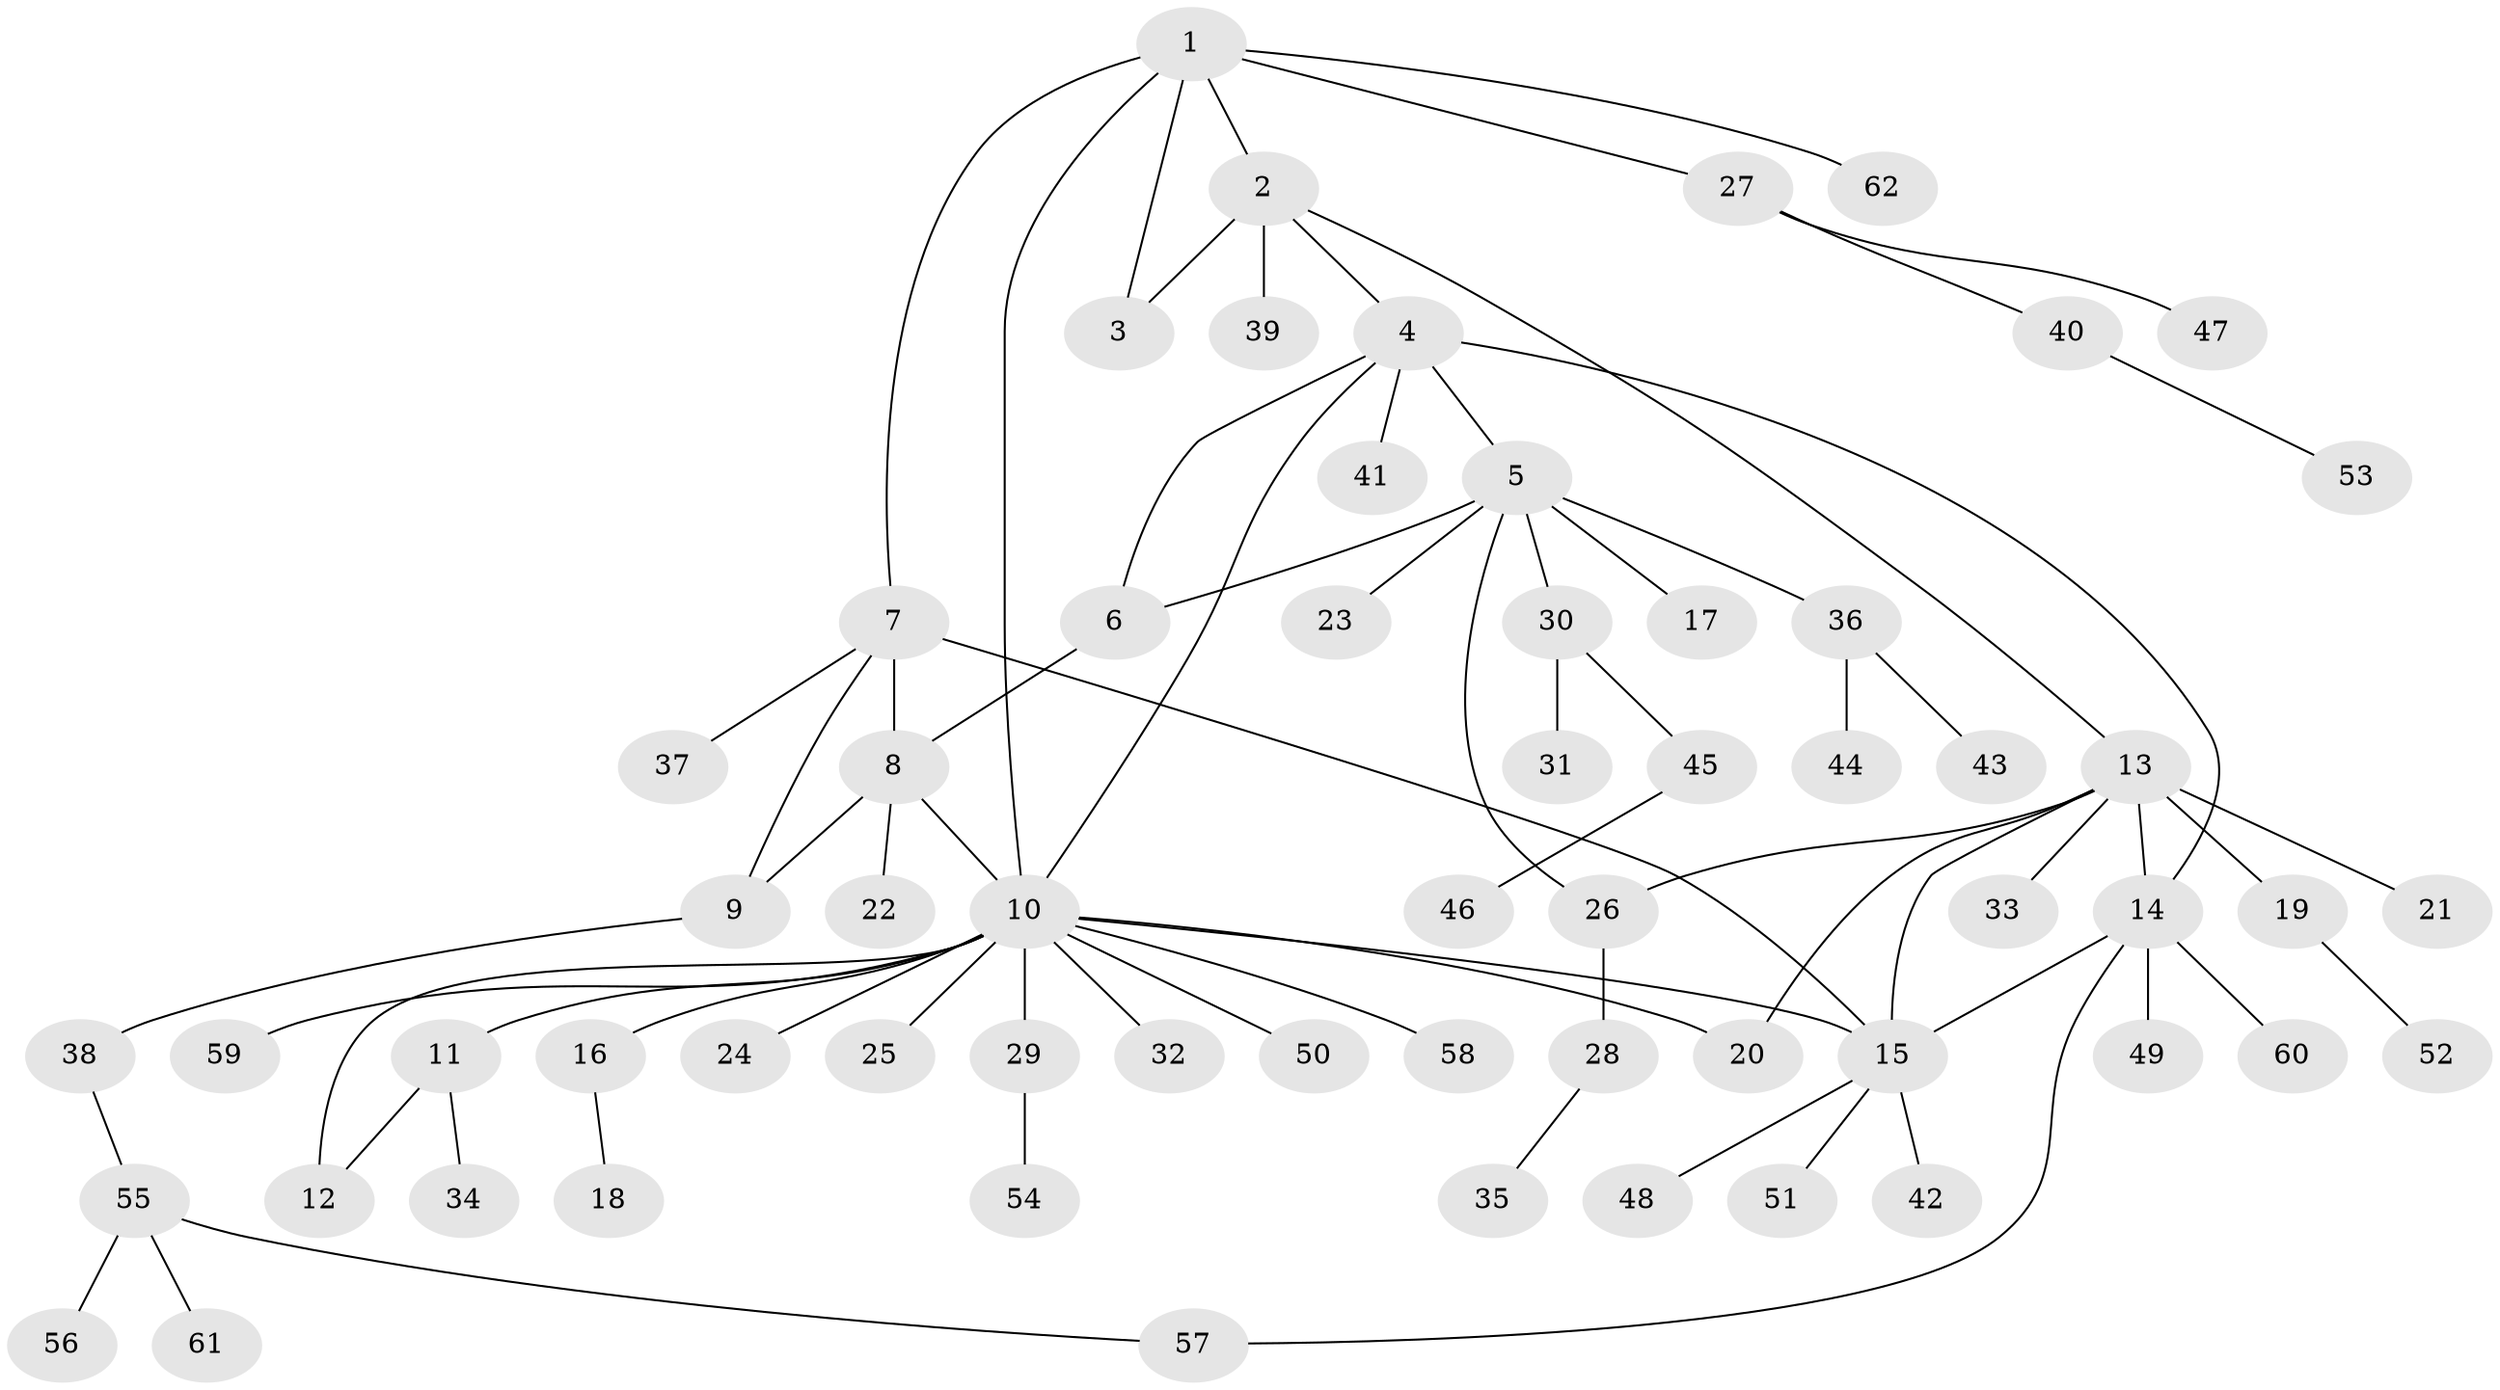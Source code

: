 // Generated by graph-tools (version 1.1) at 2025/50/03/09/25 03:50:40]
// undirected, 62 vertices, 75 edges
graph export_dot {
graph [start="1"]
  node [color=gray90,style=filled];
  1;
  2;
  3;
  4;
  5;
  6;
  7;
  8;
  9;
  10;
  11;
  12;
  13;
  14;
  15;
  16;
  17;
  18;
  19;
  20;
  21;
  22;
  23;
  24;
  25;
  26;
  27;
  28;
  29;
  30;
  31;
  32;
  33;
  34;
  35;
  36;
  37;
  38;
  39;
  40;
  41;
  42;
  43;
  44;
  45;
  46;
  47;
  48;
  49;
  50;
  51;
  52;
  53;
  54;
  55;
  56;
  57;
  58;
  59;
  60;
  61;
  62;
  1 -- 2;
  1 -- 3;
  1 -- 7;
  1 -- 10;
  1 -- 27;
  1 -- 62;
  2 -- 3;
  2 -- 4;
  2 -- 13;
  2 -- 39;
  4 -- 5;
  4 -- 6;
  4 -- 10;
  4 -- 14;
  4 -- 41;
  5 -- 6;
  5 -- 17;
  5 -- 23;
  5 -- 26;
  5 -- 30;
  5 -- 36;
  6 -- 8;
  7 -- 8;
  7 -- 9;
  7 -- 15;
  7 -- 37;
  8 -- 9;
  8 -- 10;
  8 -- 22;
  9 -- 38;
  10 -- 11;
  10 -- 12;
  10 -- 15;
  10 -- 16;
  10 -- 20;
  10 -- 24;
  10 -- 25;
  10 -- 29;
  10 -- 32;
  10 -- 50;
  10 -- 58;
  10 -- 59;
  11 -- 12;
  11 -- 34;
  13 -- 14;
  13 -- 15;
  13 -- 19;
  13 -- 20;
  13 -- 21;
  13 -- 26;
  13 -- 33;
  14 -- 15;
  14 -- 49;
  14 -- 57;
  14 -- 60;
  15 -- 42;
  15 -- 48;
  15 -- 51;
  16 -- 18;
  19 -- 52;
  26 -- 28;
  27 -- 40;
  27 -- 47;
  28 -- 35;
  29 -- 54;
  30 -- 31;
  30 -- 45;
  36 -- 43;
  36 -- 44;
  38 -- 55;
  40 -- 53;
  45 -- 46;
  55 -- 56;
  55 -- 57;
  55 -- 61;
}
